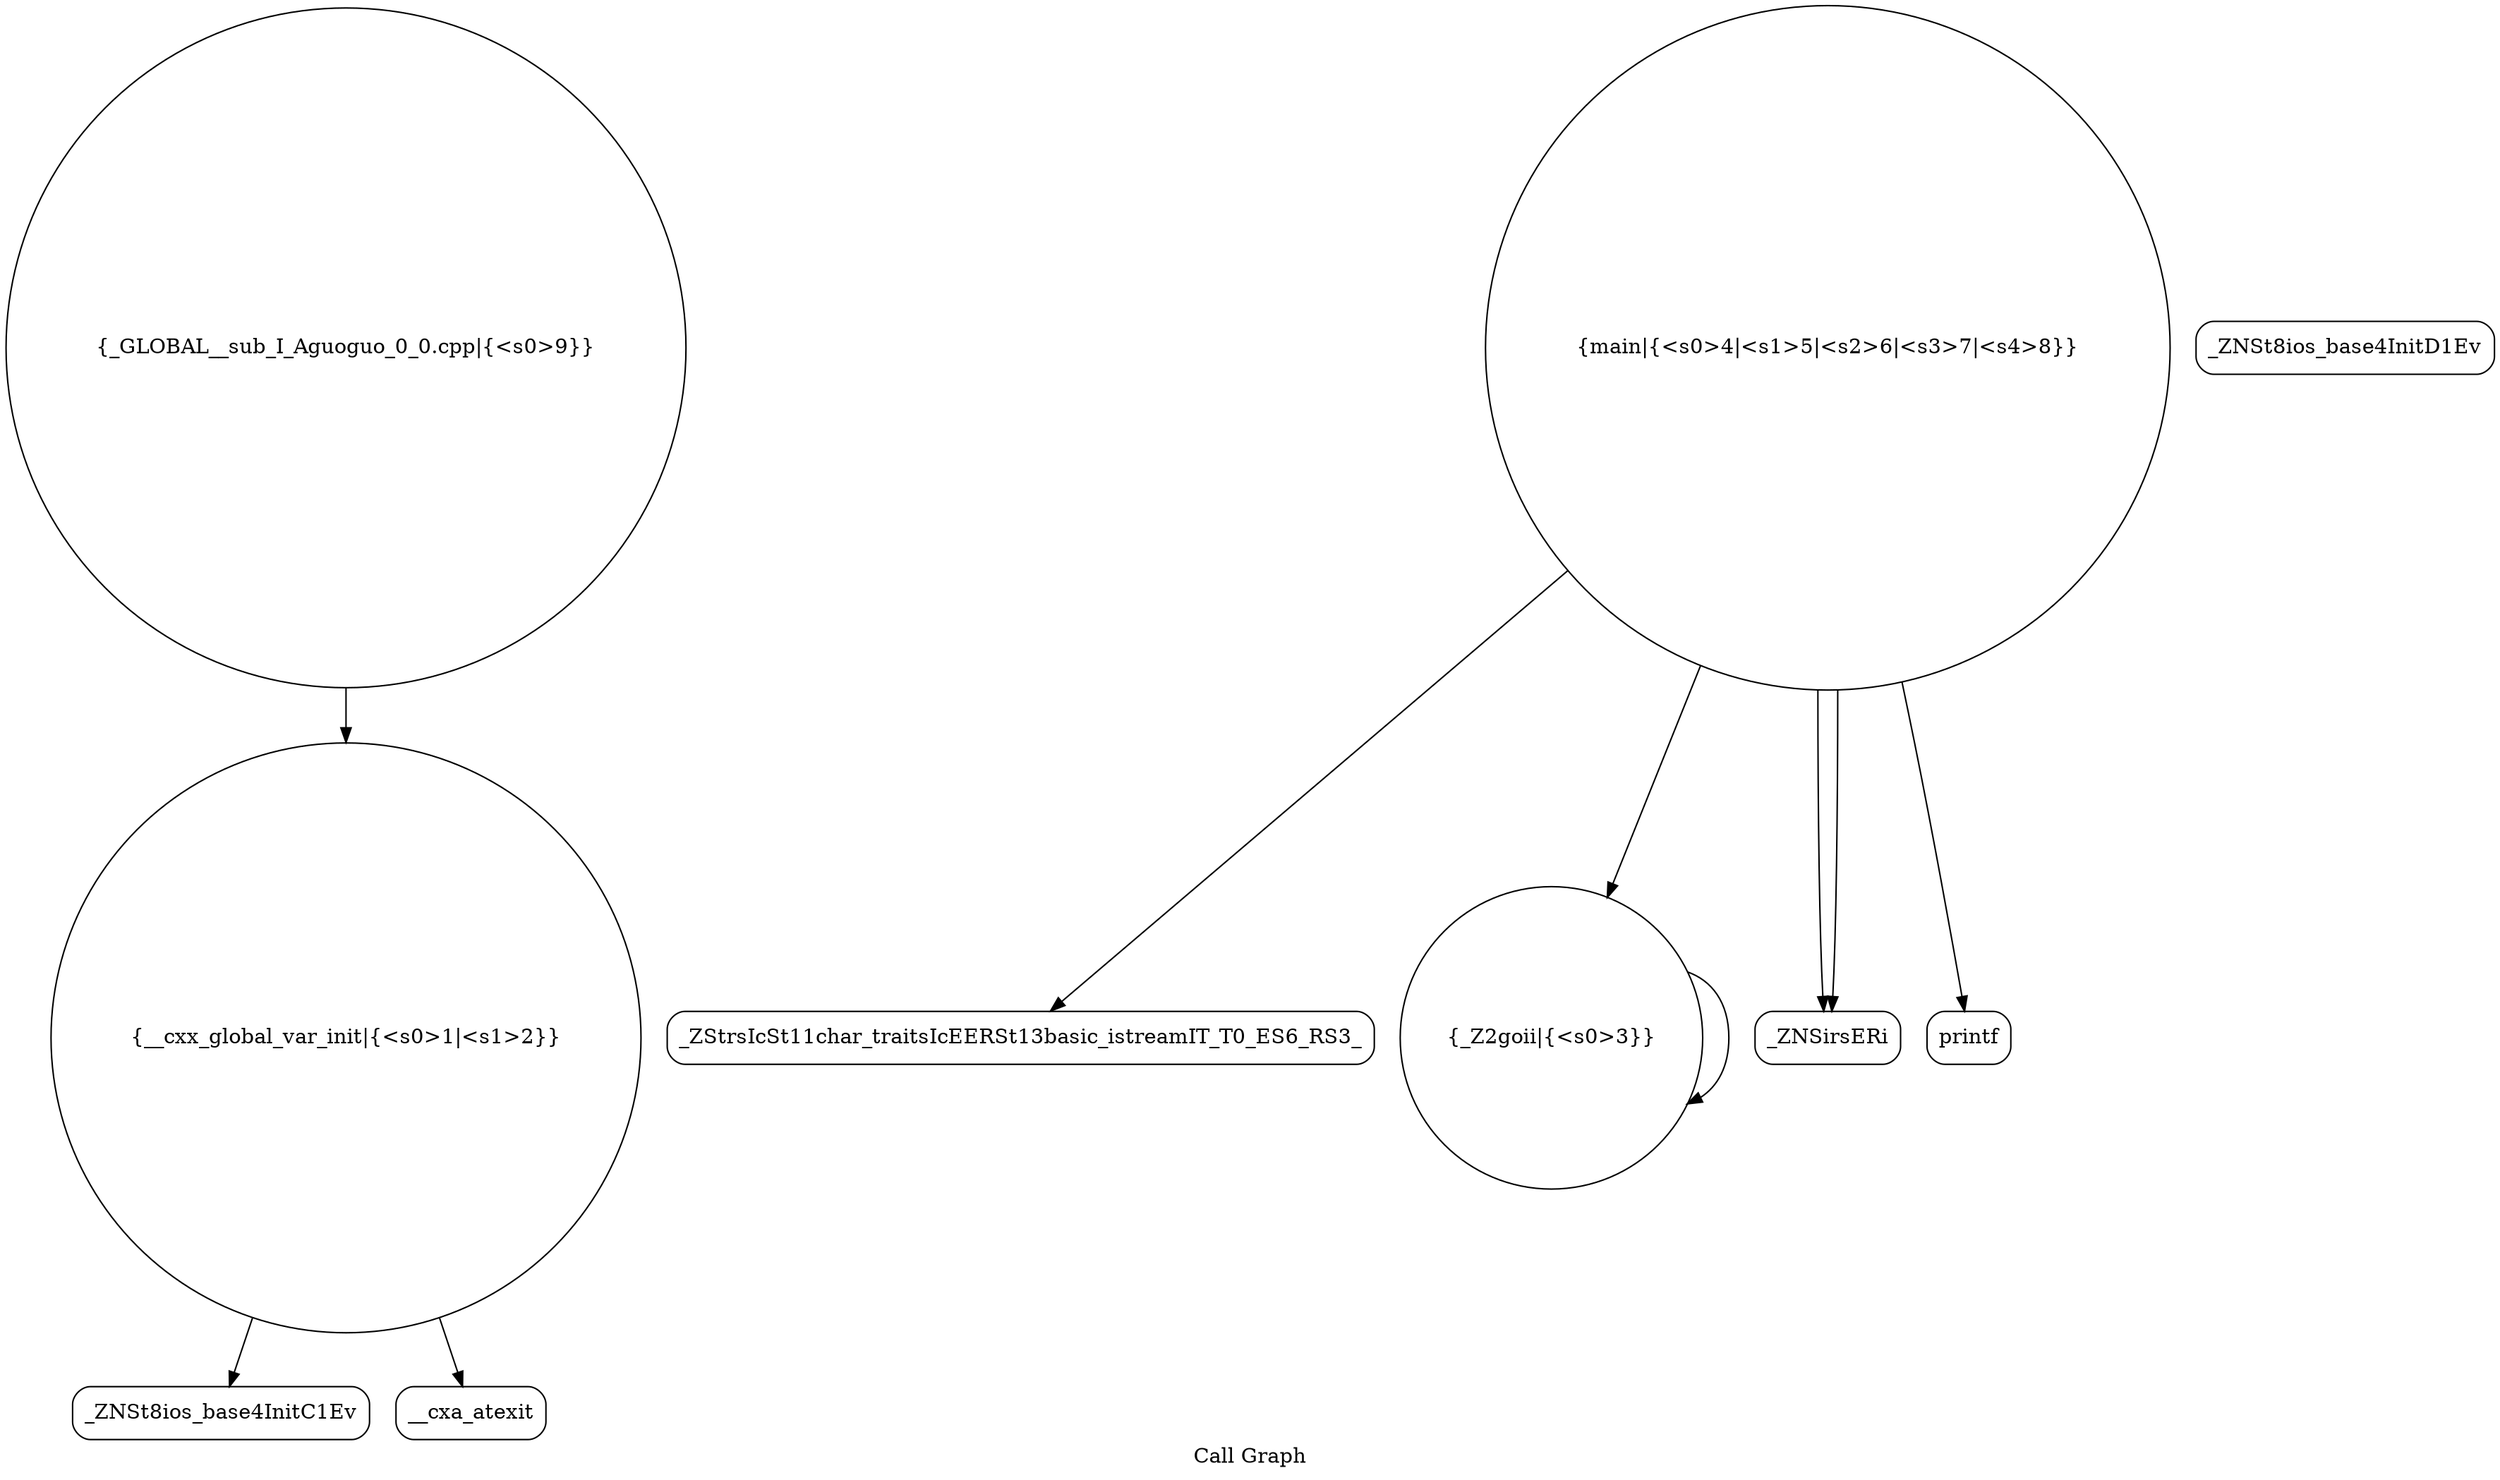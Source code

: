 digraph "Call Graph" {
	label="Call Graph";

	Node0x56264cb7c520 [shape=record,shape=circle,label="{__cxx_global_var_init|{<s0>1|<s1>2}}"];
	Node0x56264cb7c520:s0 -> Node0x56264cb7c9b0[color=black];
	Node0x56264cb7c520:s1 -> Node0x56264cb7cab0[color=black];
	Node0x56264cb7ccb0 [shape=record,shape=Mrecord,label="{_ZStrsIcSt11char_traitsIcEERSt13basic_istreamIT_T0_ES6_RS3_}"];
	Node0x56264cb7ca30 [shape=record,shape=Mrecord,label="{_ZNSt8ios_base4InitD1Ev}"];
	Node0x56264cb7cdb0 [shape=record,shape=circle,label="{_GLOBAL__sub_I_Aguoguo_0_0.cpp|{<s0>9}}"];
	Node0x56264cb7cdb0:s0 -> Node0x56264cb7c520[color=black];
	Node0x56264cb7cb30 [shape=record,shape=circle,label="{_Z2goii|{<s0>3}}"];
	Node0x56264cb7cb30:s0 -> Node0x56264cb7cb30[color=black];
	Node0x56264cb7cc30 [shape=record,shape=Mrecord,label="{_ZNSirsERi}"];
	Node0x56264cb7c9b0 [shape=record,shape=Mrecord,label="{_ZNSt8ios_base4InitC1Ev}"];
	Node0x56264cb7cd30 [shape=record,shape=Mrecord,label="{printf}"];
	Node0x56264cb7cab0 [shape=record,shape=Mrecord,label="{__cxa_atexit}"];
	Node0x56264cb7cbb0 [shape=record,shape=circle,label="{main|{<s0>4|<s1>5|<s2>6|<s3>7|<s4>8}}"];
	Node0x56264cb7cbb0:s0 -> Node0x56264cb7cc30[color=black];
	Node0x56264cb7cbb0:s1 -> Node0x56264cb7cc30[color=black];
	Node0x56264cb7cbb0:s2 -> Node0x56264cb7ccb0[color=black];
	Node0x56264cb7cbb0:s3 -> Node0x56264cb7cb30[color=black];
	Node0x56264cb7cbb0:s4 -> Node0x56264cb7cd30[color=black];
}
